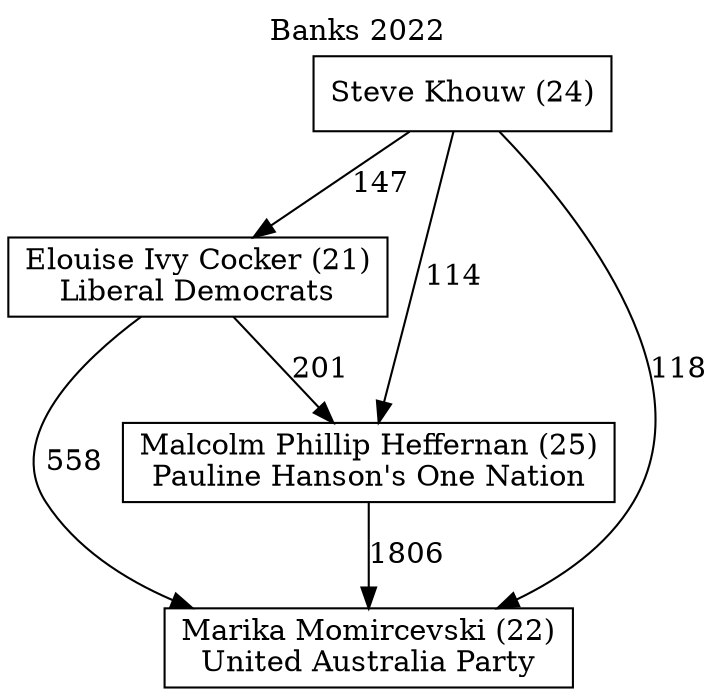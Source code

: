 // House preference flow
digraph "Marika Momircevski (22)_Banks_2022" {
	graph [label="Banks 2022" labelloc=t mclimit=10]
	node [shape=box]
	"Elouise Ivy Cocker (21)" [label="Elouise Ivy Cocker (21)
Liberal Democrats"]
	"Malcolm Phillip Heffernan (25)" [label="Malcolm Phillip Heffernan (25)
Pauline Hanson's One Nation"]
	"Steve Khouw (24)" [label="Steve Khouw (24)
"]
	"Marika Momircevski (22)" [label="Marika Momircevski (22)
United Australia Party"]
	"Steve Khouw (24)" -> "Elouise Ivy Cocker (21)" [label=147]
	"Elouise Ivy Cocker (21)" -> "Malcolm Phillip Heffernan (25)" [label=201]
	"Steve Khouw (24)" -> "Malcolm Phillip Heffernan (25)" [label=114]
	"Steve Khouw (24)" -> "Marika Momircevski (22)" [label=118]
	"Malcolm Phillip Heffernan (25)" -> "Marika Momircevski (22)" [label=1806]
	"Elouise Ivy Cocker (21)" -> "Marika Momircevski (22)" [label=558]
}

